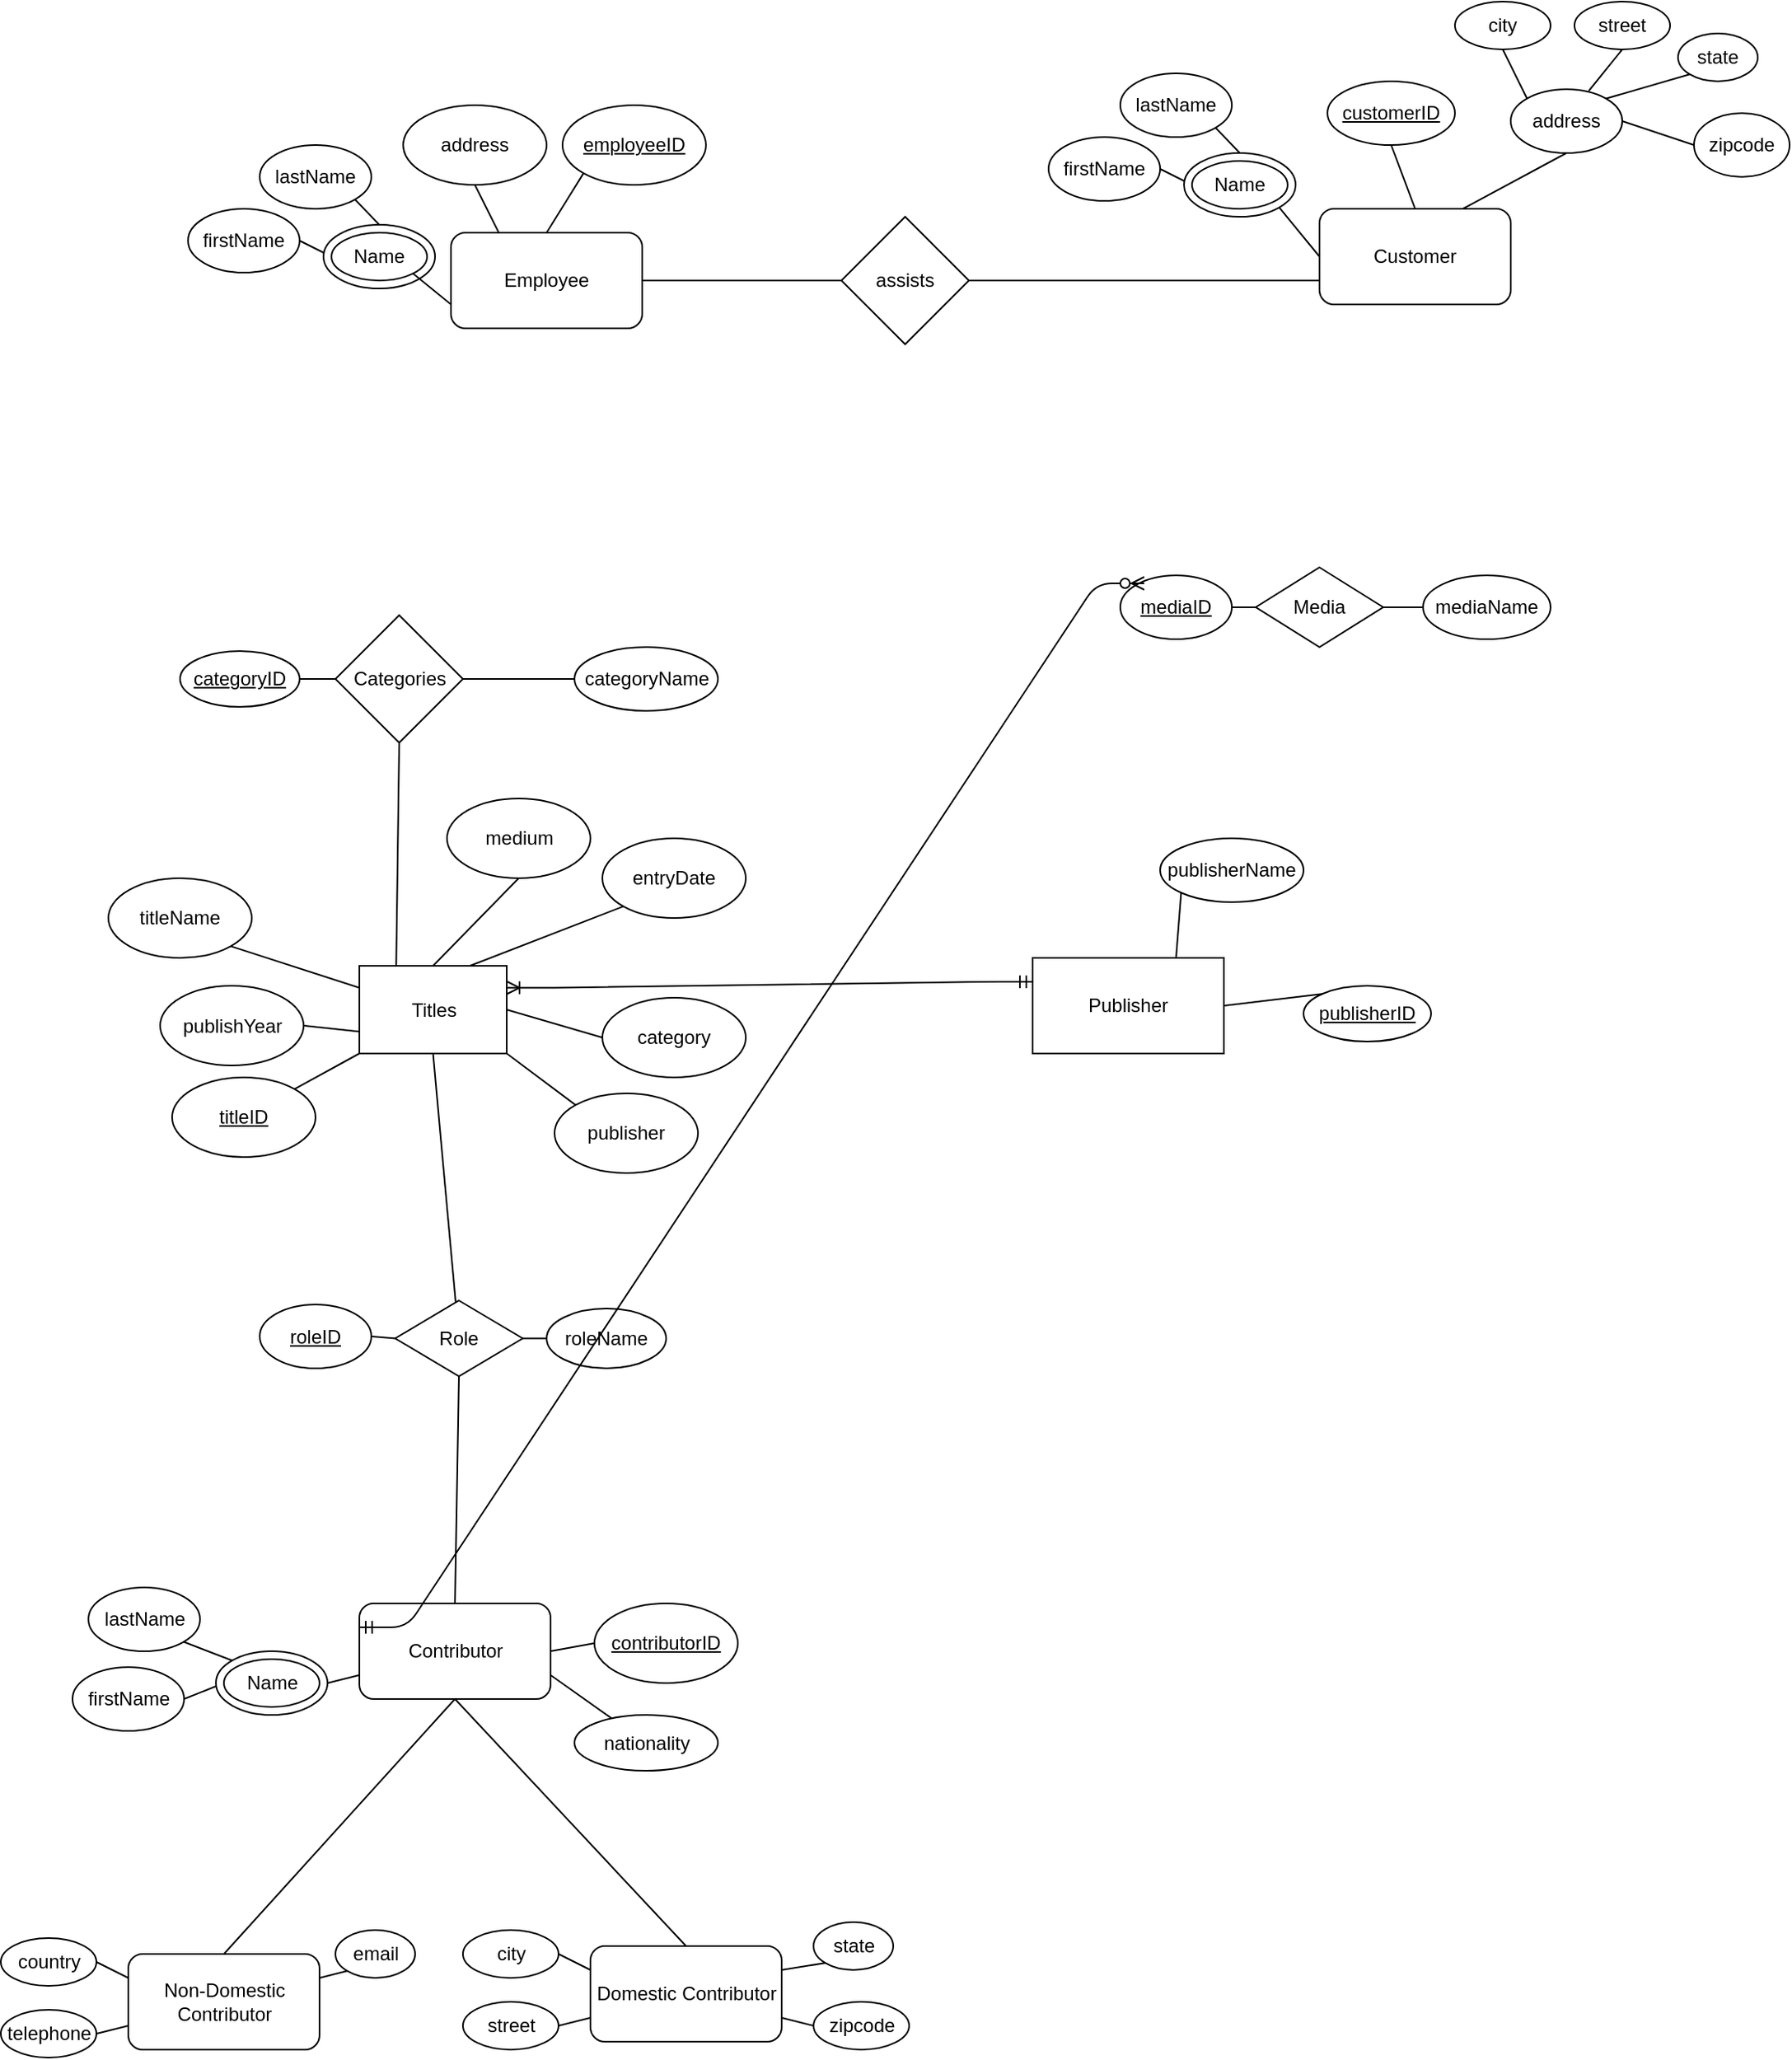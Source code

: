 <mxfile version="13.8.6" type="github">
  <diagram id="oKwaInCrn6BjiO55tSV1" name="Page-1">
    <mxGraphModel dx="1867" dy="606" grid="1" gridSize="10" guides="1" tooltips="1" connect="1" arrows="1" fold="1" page="1" pageScale="1" pageWidth="850" pageHeight="1100" math="0" shadow="0">
      <root>
        <mxCell id="0" />
        <mxCell id="1" parent="0" />
        <mxCell id="sUqxi3b8Aqugcw71bEUu-1" value="Employee" style="rounded=1;whiteSpace=wrap;html=1;" parent="1" vertex="1">
          <mxGeometry x="215" y="160" width="120" height="60" as="geometry" />
        </mxCell>
        <mxCell id="sUqxi3b8Aqugcw71bEUu-2" value="&lt;u&gt;employeeID&lt;/u&gt;" style="ellipse;whiteSpace=wrap;html=1;" parent="1" vertex="1">
          <mxGeometry x="285" y="80" width="90" height="50" as="geometry" />
        </mxCell>
        <mxCell id="sUqxi3b8Aqugcw71bEUu-5" value="address" style="ellipse;whiteSpace=wrap;html=1;" parent="1" vertex="1">
          <mxGeometry x="185" y="80" width="90" height="50" as="geometry" />
        </mxCell>
        <mxCell id="sUqxi3b8Aqugcw71bEUu-7" value="Customer" style="rounded=1;whiteSpace=wrap;html=1;" parent="1" vertex="1">
          <mxGeometry x="760" y="145" width="120" height="60" as="geometry" />
        </mxCell>
        <mxCell id="sUqxi3b8Aqugcw71bEUu-8" value="&lt;u&gt;customerID&lt;/u&gt;" style="ellipse;whiteSpace=wrap;html=1;" parent="1" vertex="1">
          <mxGeometry x="765" y="65" width="80" height="40" as="geometry" />
        </mxCell>
        <mxCell id="sUqxi3b8Aqugcw71bEUu-9" value="firstName" style="ellipse;whiteSpace=wrap;html=1;" parent="1" vertex="1">
          <mxGeometry x="590" y="100" width="70" height="40" as="geometry" />
        </mxCell>
        <mxCell id="sUqxi3b8Aqugcw71bEUu-10" value="&lt;div&gt;lastName&lt;/div&gt;" style="ellipse;whiteSpace=wrap;html=1;" parent="1" vertex="1">
          <mxGeometry x="635" y="60" width="70" height="40" as="geometry" />
        </mxCell>
        <mxCell id="sUqxi3b8Aqugcw71bEUu-11" value="address" style="ellipse;whiteSpace=wrap;html=1;" parent="1" vertex="1">
          <mxGeometry x="880" y="70" width="70" height="40" as="geometry" />
        </mxCell>
        <mxCell id="sUqxi3b8Aqugcw71bEUu-12" value="city" style="ellipse;whiteSpace=wrap;html=1;" parent="1" vertex="1">
          <mxGeometry x="845" y="15" width="60" height="30" as="geometry" />
        </mxCell>
        <mxCell id="sUqxi3b8Aqugcw71bEUu-13" value="&lt;div&gt;state&lt;/div&gt;" style="ellipse;whiteSpace=wrap;html=1;" parent="1" vertex="1">
          <mxGeometry x="985" y="35" width="50" height="30" as="geometry" />
        </mxCell>
        <mxCell id="sUqxi3b8Aqugcw71bEUu-14" value="zipcode" style="ellipse;whiteSpace=wrap;html=1;" parent="1" vertex="1">
          <mxGeometry x="995" y="85" width="60" height="40" as="geometry" />
        </mxCell>
        <mxCell id="sUqxi3b8Aqugcw71bEUu-15" value="street" style="ellipse;whiteSpace=wrap;html=1;" parent="1" vertex="1">
          <mxGeometry x="920" y="15" width="60" height="30" as="geometry" />
        </mxCell>
        <mxCell id="sUqxi3b8Aqugcw71bEUu-18" value="" style="endArrow=none;html=1;entryX=0.5;entryY=1;entryDx=0;entryDy=0;exitX=0.25;exitY=0;exitDx=0;exitDy=0;" parent="1" source="sUqxi3b8Aqugcw71bEUu-1" target="sUqxi3b8Aqugcw71bEUu-5" edge="1">
          <mxGeometry width="50" height="50" relative="1" as="geometry">
            <mxPoint x="315" y="370" as="sourcePoint" />
            <mxPoint x="365" y="320" as="targetPoint" />
          </mxGeometry>
        </mxCell>
        <mxCell id="sUqxi3b8Aqugcw71bEUu-19" value="" style="endArrow=none;html=1;entryX=0;entryY=1;entryDx=0;entryDy=0;exitX=0.5;exitY=0;exitDx=0;exitDy=0;" parent="1" source="sUqxi3b8Aqugcw71bEUu-1" target="sUqxi3b8Aqugcw71bEUu-2" edge="1">
          <mxGeometry width="50" height="50" relative="1" as="geometry">
            <mxPoint x="315" y="370" as="sourcePoint" />
            <mxPoint x="365" y="320" as="targetPoint" />
          </mxGeometry>
        </mxCell>
        <mxCell id="sUqxi3b8Aqugcw71bEUu-20" value="" style="endArrow=none;html=1;entryX=0;entryY=0;entryDx=0;entryDy=0;exitX=0.5;exitY=1;exitDx=0;exitDy=0;" parent="1" source="sUqxi3b8Aqugcw71bEUu-12" target="sUqxi3b8Aqugcw71bEUu-11" edge="1">
          <mxGeometry width="50" height="50" relative="1" as="geometry">
            <mxPoint x="855" y="175" as="sourcePoint" />
            <mxPoint x="905" y="125" as="targetPoint" />
          </mxGeometry>
        </mxCell>
        <mxCell id="sUqxi3b8Aqugcw71bEUu-21" value="" style="endArrow=none;html=1;entryX=0.5;entryY=1;entryDx=0;entryDy=0;exitX=0.7;exitY=0.025;exitDx=0;exitDy=0;exitPerimeter=0;" parent="1" source="sUqxi3b8Aqugcw71bEUu-11" target="sUqxi3b8Aqugcw71bEUu-15" edge="1">
          <mxGeometry width="50" height="50" relative="1" as="geometry">
            <mxPoint x="855" y="175" as="sourcePoint" />
            <mxPoint x="945" y="40" as="targetPoint" />
          </mxGeometry>
        </mxCell>
        <mxCell id="sUqxi3b8Aqugcw71bEUu-22" value="" style="endArrow=none;html=1;entryX=0;entryY=1;entryDx=0;entryDy=0;exitX=1;exitY=0;exitDx=0;exitDy=0;" parent="1" source="sUqxi3b8Aqugcw71bEUu-11" target="sUqxi3b8Aqugcw71bEUu-13" edge="1">
          <mxGeometry width="50" height="50" relative="1" as="geometry">
            <mxPoint x="855" y="175" as="sourcePoint" />
            <mxPoint x="905" y="125" as="targetPoint" />
          </mxGeometry>
        </mxCell>
        <mxCell id="sUqxi3b8Aqugcw71bEUu-23" value="" style="endArrow=none;html=1;entryX=0;entryY=0.5;entryDx=0;entryDy=0;exitX=1;exitY=0.5;exitDx=0;exitDy=0;" parent="1" source="sUqxi3b8Aqugcw71bEUu-11" target="sUqxi3b8Aqugcw71bEUu-14" edge="1">
          <mxGeometry width="50" height="50" relative="1" as="geometry">
            <mxPoint x="855" y="175" as="sourcePoint" />
            <mxPoint x="905" y="125" as="targetPoint" />
          </mxGeometry>
        </mxCell>
        <mxCell id="sUqxi3b8Aqugcw71bEUu-24" value="" style="endArrow=none;html=1;entryX=0.5;entryY=0;entryDx=0;entryDy=0;exitX=0.5;exitY=1;exitDx=0;exitDy=0;" parent="1" source="sUqxi3b8Aqugcw71bEUu-8" target="sUqxi3b8Aqugcw71bEUu-7" edge="1">
          <mxGeometry width="50" height="50" relative="1" as="geometry">
            <mxPoint x="780" y="-40" as="sourcePoint" />
            <mxPoint x="830" y="-90" as="targetPoint" />
          </mxGeometry>
        </mxCell>
        <mxCell id="sUqxi3b8Aqugcw71bEUu-25" value="" style="endArrow=none;html=1;exitX=1;exitY=1;exitDx=0;exitDy=0;entryX=0.5;entryY=0;entryDx=0;entryDy=0;" parent="1" source="sUqxi3b8Aqugcw71bEUu-10" target="YFgNEAuhbHy6hyC9nH0_-4" edge="1">
          <mxGeometry width="50" height="50" relative="1" as="geometry">
            <mxPoint x="640" y="-170" as="sourcePoint" />
            <mxPoint x="690" y="-220" as="targetPoint" />
          </mxGeometry>
        </mxCell>
        <mxCell id="sUqxi3b8Aqugcw71bEUu-26" value="" style="endArrow=none;html=1;entryX=1;entryY=0.5;entryDx=0;entryDy=0;exitX=0;exitY=0.5;exitDx=0;exitDy=0;" parent="1" source="YFgNEAuhbHy6hyC9nH0_-5" target="sUqxi3b8Aqugcw71bEUu-9" edge="1">
          <mxGeometry width="50" height="50" relative="1" as="geometry">
            <mxPoint x="640" y="-170" as="sourcePoint" />
            <mxPoint x="690" y="-220" as="targetPoint" />
          </mxGeometry>
        </mxCell>
        <mxCell id="sUqxi3b8Aqugcw71bEUu-27" value="" style="endArrow=none;html=1;entryX=0.75;entryY=0;entryDx=0;entryDy=0;exitX=0.5;exitY=1;exitDx=0;exitDy=0;" parent="1" source="sUqxi3b8Aqugcw71bEUu-11" target="sUqxi3b8Aqugcw71bEUu-7" edge="1">
          <mxGeometry width="50" height="50" relative="1" as="geometry">
            <mxPoint x="780" y="-40" as="sourcePoint" />
            <mxPoint x="830" y="-90" as="targetPoint" />
          </mxGeometry>
        </mxCell>
        <mxCell id="sUqxi3b8Aqugcw71bEUu-31" value="&lt;u&gt;mediaID&lt;/u&gt;" style="ellipse;whiteSpace=wrap;html=1;" parent="1" vertex="1">
          <mxGeometry x="635" y="375" width="70" height="40" as="geometry" />
        </mxCell>
        <mxCell id="sUqxi3b8Aqugcw71bEUu-32" value="mediaName" style="ellipse;whiteSpace=wrap;html=1;" parent="1" vertex="1">
          <mxGeometry x="825" y="375" width="80" height="40" as="geometry" />
        </mxCell>
        <mxCell id="sUqxi3b8Aqugcw71bEUu-33" value="" style="endArrow=none;html=1;entryX=0;entryY=0.5;entryDx=0;entryDy=0;exitX=1;exitY=0.5;exitDx=0;exitDy=0;" parent="1" source="YFgNEAuhbHy6hyC9nH0_-21" target="sUqxi3b8Aqugcw71bEUu-32" edge="1">
          <mxGeometry width="50" height="50" relative="1" as="geometry">
            <mxPoint x="825" y="395" as="sourcePoint" />
            <mxPoint x="925" y="375" as="targetPoint" />
          </mxGeometry>
        </mxCell>
        <mxCell id="sUqxi3b8Aqugcw71bEUu-34" value="" style="endArrow=none;html=1;entryX=1;entryY=0.5;entryDx=0;entryDy=0;exitX=0;exitY=0.5;exitDx=0;exitDy=0;" parent="1" source="YFgNEAuhbHy6hyC9nH0_-21" target="sUqxi3b8Aqugcw71bEUu-31" edge="1">
          <mxGeometry width="50" height="50" relative="1" as="geometry">
            <mxPoint x="705" y="395" as="sourcePoint" />
            <mxPoint x="925" y="375" as="targetPoint" />
          </mxGeometry>
        </mxCell>
        <mxCell id="sUqxi3b8Aqugcw71bEUu-37" value="&lt;u&gt;titleID&lt;/u&gt;" style="ellipse;whiteSpace=wrap;html=1;" parent="1" vertex="1">
          <mxGeometry x="40" y="690" width="90" height="50" as="geometry" />
        </mxCell>
        <mxCell id="sUqxi3b8Aqugcw71bEUu-38" value="category" style="ellipse;whiteSpace=wrap;html=1;" parent="1" vertex="1">
          <mxGeometry x="310" y="640" width="90" height="50" as="geometry" />
        </mxCell>
        <mxCell id="sUqxi3b8Aqugcw71bEUu-40" value="publishYear" style="ellipse;whiteSpace=wrap;html=1;" parent="1" vertex="1">
          <mxGeometry x="32.5" y="632.5" width="90" height="50" as="geometry" />
        </mxCell>
        <mxCell id="sUqxi3b8Aqugcw71bEUu-41" value="titleName" style="ellipse;whiteSpace=wrap;html=1;" parent="1" vertex="1">
          <mxGeometry y="565" width="90" height="50" as="geometry" />
        </mxCell>
        <mxCell id="sUqxi3b8Aqugcw71bEUu-43" value="entryDate" style="ellipse;whiteSpace=wrap;html=1;" parent="1" vertex="1">
          <mxGeometry x="310" y="540" width="90" height="50" as="geometry" />
        </mxCell>
        <mxCell id="sUqxi3b8Aqugcw71bEUu-44" value="publisher" style="ellipse;whiteSpace=wrap;html=1;" parent="1" vertex="1">
          <mxGeometry x="280" y="700" width="90" height="50" as="geometry" />
        </mxCell>
        <mxCell id="sUqxi3b8Aqugcw71bEUu-45" value="" style="endArrow=none;html=1;entryX=1;entryY=0.5;entryDx=0;entryDy=0;exitX=0;exitY=0.5;exitDx=0;exitDy=0;" parent="1" source="sUqxi3b8Aqugcw71bEUu-38" target="9zW7e_5ygwajDQlWND0z-24" edge="1">
          <mxGeometry width="50" height="50" relative="1" as="geometry">
            <mxPoint x="320" y="600" as="sourcePoint" />
            <mxPoint x="277.5" y="645" as="targetPoint" />
          </mxGeometry>
        </mxCell>
        <mxCell id="sUqxi3b8Aqugcw71bEUu-46" value="" style="endArrow=none;html=1;entryX=1;entryY=1;entryDx=0;entryDy=0;exitX=0;exitY=0;exitDx=0;exitDy=0;" parent="1" source="sUqxi3b8Aqugcw71bEUu-44" target="9zW7e_5ygwajDQlWND0z-24" edge="1">
          <mxGeometry width="50" height="50" relative="1" as="geometry">
            <mxPoint x="320" y="600" as="sourcePoint" />
            <mxPoint x="247.5" y="675" as="targetPoint" />
          </mxGeometry>
        </mxCell>
        <mxCell id="sUqxi3b8Aqugcw71bEUu-47" value="" style="endArrow=none;html=1;entryX=0;entryY=1;entryDx=0;entryDy=0;exitX=0.75;exitY=0;exitDx=0;exitDy=0;" parent="1" source="9zW7e_5ygwajDQlWND0z-24" target="sUqxi3b8Aqugcw71bEUu-43" edge="1">
          <mxGeometry width="50" height="50" relative="1" as="geometry">
            <mxPoint x="247.5" y="615" as="sourcePoint" />
            <mxPoint x="370" y="550" as="targetPoint" />
          </mxGeometry>
        </mxCell>
        <mxCell id="sUqxi3b8Aqugcw71bEUu-48" value="" style="endArrow=none;html=1;entryX=1;entryY=0;entryDx=0;entryDy=0;exitX=0;exitY=1;exitDx=0;exitDy=0;" parent="1" source="9zW7e_5ygwajDQlWND0z-24" target="sUqxi3b8Aqugcw71bEUu-37" edge="1">
          <mxGeometry width="50" height="50" relative="1" as="geometry">
            <mxPoint x="187.5" y="675" as="sourcePoint" />
            <mxPoint x="370" y="550" as="targetPoint" />
          </mxGeometry>
        </mxCell>
        <mxCell id="sUqxi3b8Aqugcw71bEUu-49" value="" style="endArrow=none;html=1;entryX=1;entryY=0.5;entryDx=0;entryDy=0;exitX=0;exitY=0.75;exitDx=0;exitDy=0;" parent="1" source="9zW7e_5ygwajDQlWND0z-24" target="sUqxi3b8Aqugcw71bEUu-40" edge="1">
          <mxGeometry width="50" height="50" relative="1" as="geometry">
            <mxPoint x="157.5" y="645" as="sourcePoint" />
            <mxPoint x="370" y="550" as="targetPoint" />
          </mxGeometry>
        </mxCell>
        <mxCell id="sUqxi3b8Aqugcw71bEUu-50" value="" style="endArrow=none;html=1;entryX=1;entryY=1;entryDx=0;entryDy=0;exitX=0;exitY=0.25;exitDx=0;exitDy=0;" parent="1" source="9zW7e_5ygwajDQlWND0z-24" target="sUqxi3b8Aqugcw71bEUu-41" edge="1">
          <mxGeometry width="50" height="50" relative="1" as="geometry">
            <mxPoint x="157.5" y="630" as="sourcePoint" />
            <mxPoint x="370" y="550" as="targetPoint" />
          </mxGeometry>
        </mxCell>
        <mxCell id="sUqxi3b8Aqugcw71bEUu-51" value="Contributor" style="rounded=1;whiteSpace=wrap;html=1;" parent="1" vertex="1">
          <mxGeometry x="157.5" y="1020" width="120" height="60" as="geometry" />
        </mxCell>
        <mxCell id="sUqxi3b8Aqugcw71bEUu-52" value="&lt;u&gt;contributorID&lt;/u&gt;" style="ellipse;whiteSpace=wrap;html=1;" parent="1" vertex="1">
          <mxGeometry x="305" y="1020" width="90" height="50" as="geometry" />
        </mxCell>
        <mxCell id="sUqxi3b8Aqugcw71bEUu-55" value="nationality" style="ellipse;whiteSpace=wrap;html=1;" parent="1" vertex="1">
          <mxGeometry x="292.5" y="1090" width="90" height="35" as="geometry" />
        </mxCell>
        <mxCell id="sUqxi3b8Aqugcw71bEUu-56" value="" style="endArrow=none;html=1;entryX=1;entryY=0.75;entryDx=0;entryDy=0;" parent="1" source="sUqxi3b8Aqugcw71bEUu-55" target="sUqxi3b8Aqugcw71bEUu-51" edge="1">
          <mxGeometry width="50" height="50" relative="1" as="geometry">
            <mxPoint x="67.5" y="840" as="sourcePoint" />
            <mxPoint x="117.5" y="790" as="targetPoint" />
          </mxGeometry>
        </mxCell>
        <mxCell id="sUqxi3b8Aqugcw71bEUu-59" value="" style="endArrow=none;html=1;entryX=0;entryY=0.5;entryDx=0;entryDy=0;exitX=1;exitY=0.5;exitDx=0;exitDy=0;" parent="1" source="sUqxi3b8Aqugcw71bEUu-51" target="sUqxi3b8Aqugcw71bEUu-52" edge="1">
          <mxGeometry width="50" height="50" relative="1" as="geometry">
            <mxPoint x="67.5" y="840" as="sourcePoint" />
            <mxPoint x="117.5" y="790" as="targetPoint" />
          </mxGeometry>
        </mxCell>
        <mxCell id="sUqxi3b8Aqugcw71bEUu-64" value="&lt;u&gt;roleID&lt;/u&gt;" style="ellipse;whiteSpace=wrap;html=1;" parent="1" vertex="1">
          <mxGeometry x="95" y="832.5" width="70" height="40" as="geometry" />
        </mxCell>
        <mxCell id="sUqxi3b8Aqugcw71bEUu-65" value="&lt;div&gt;roleName&lt;/div&gt;" style="ellipse;whiteSpace=wrap;html=1;" parent="1" vertex="1">
          <mxGeometry x="275" y="835" width="75" height="37.5" as="geometry" />
        </mxCell>
        <mxCell id="sUqxi3b8Aqugcw71bEUu-66" value="" style="endArrow=none;html=1;exitX=1;exitY=0.5;exitDx=0;exitDy=0;entryX=0;entryY=0.5;entryDx=0;entryDy=0;" parent="1" source="sUqxi3b8Aqugcw71bEUu-64" target="YFgNEAuhbHy6hyC9nH0_-1" edge="1">
          <mxGeometry width="50" height="50" relative="1" as="geometry">
            <mxPoint x="340" y="847.5" as="sourcePoint" />
            <mxPoint x="175" y="837.5" as="targetPoint" />
          </mxGeometry>
        </mxCell>
        <mxCell id="sUqxi3b8Aqugcw71bEUu-67" value="" style="endArrow=none;html=1;exitX=1;exitY=0.5;exitDx=0;exitDy=0;entryX=0;entryY=0.5;entryDx=0;entryDy=0;" parent="1" source="YFgNEAuhbHy6hyC9nH0_-1" target="sUqxi3b8Aqugcw71bEUu-65" edge="1">
          <mxGeometry width="50" height="50" relative="1" as="geometry">
            <mxPoint x="260" y="837.5" as="sourcePoint" />
            <mxPoint x="390" y="797.5" as="targetPoint" />
          </mxGeometry>
        </mxCell>
        <mxCell id="sUqxi3b8Aqugcw71bEUu-68" value="Domestic Contributor" style="rounded=1;whiteSpace=wrap;html=1;" parent="1" vertex="1">
          <mxGeometry x="302.5" y="1235" width="120" height="60" as="geometry" />
        </mxCell>
        <mxCell id="sUqxi3b8Aqugcw71bEUu-69" value="street" style="ellipse;whiteSpace=wrap;html=1;" parent="1" vertex="1">
          <mxGeometry x="222.5" y="1270" width="60" height="30" as="geometry" />
        </mxCell>
        <mxCell id="sUqxi3b8Aqugcw71bEUu-70" value="city" style="ellipse;whiteSpace=wrap;html=1;" parent="1" vertex="1">
          <mxGeometry x="222.5" y="1225" width="60" height="30" as="geometry" />
        </mxCell>
        <mxCell id="sUqxi3b8Aqugcw71bEUu-72" value="&lt;div&gt;state&lt;/div&gt;" style="ellipse;whiteSpace=wrap;html=1;" parent="1" vertex="1">
          <mxGeometry x="442.5" y="1220" width="50" height="30" as="geometry" />
        </mxCell>
        <mxCell id="sUqxi3b8Aqugcw71bEUu-73" value="zipcode" style="ellipse;whiteSpace=wrap;html=1;" parent="1" vertex="1">
          <mxGeometry x="442.5" y="1270" width="60" height="30" as="geometry" />
        </mxCell>
        <mxCell id="sUqxi3b8Aqugcw71bEUu-74" value="" style="endArrow=none;html=1;entryX=1;entryY=0.75;entryDx=0;entryDy=0;exitX=0;exitY=0.5;exitDx=0;exitDy=0;" parent="1" source="sUqxi3b8Aqugcw71bEUu-73" target="sUqxi3b8Aqugcw71bEUu-68" edge="1">
          <mxGeometry width="50" height="50" relative="1" as="geometry">
            <mxPoint x="682.5" y="1220" as="sourcePoint" />
            <mxPoint x="732.5" y="1170" as="targetPoint" />
          </mxGeometry>
        </mxCell>
        <mxCell id="sUqxi3b8Aqugcw71bEUu-75" value="" style="endArrow=none;html=1;entryX=1;entryY=0.25;entryDx=0;entryDy=0;exitX=0;exitY=1;exitDx=0;exitDy=0;" parent="1" source="sUqxi3b8Aqugcw71bEUu-72" target="sUqxi3b8Aqugcw71bEUu-68" edge="1">
          <mxGeometry width="50" height="50" relative="1" as="geometry">
            <mxPoint x="682.5" y="1220" as="sourcePoint" />
            <mxPoint x="732.5" y="1170" as="targetPoint" />
          </mxGeometry>
        </mxCell>
        <mxCell id="sUqxi3b8Aqugcw71bEUu-76" value="" style="endArrow=none;html=1;entryX=1;entryY=0.5;entryDx=0;entryDy=0;exitX=0;exitY=0.75;exitDx=0;exitDy=0;" parent="1" source="sUqxi3b8Aqugcw71bEUu-68" target="sUqxi3b8Aqugcw71bEUu-69" edge="1">
          <mxGeometry width="50" height="50" relative="1" as="geometry">
            <mxPoint x="682.5" y="1220" as="sourcePoint" />
            <mxPoint x="732.5" y="1170" as="targetPoint" />
          </mxGeometry>
        </mxCell>
        <mxCell id="sUqxi3b8Aqugcw71bEUu-77" value="" style="endArrow=none;html=1;exitX=1;exitY=0.5;exitDx=0;exitDy=0;entryX=0;entryY=0.25;entryDx=0;entryDy=0;" parent="1" source="sUqxi3b8Aqugcw71bEUu-70" target="sUqxi3b8Aqugcw71bEUu-68" edge="1">
          <mxGeometry width="50" height="50" relative="1" as="geometry">
            <mxPoint x="682.5" y="1220" as="sourcePoint" />
            <mxPoint x="732.5" y="1170" as="targetPoint" />
          </mxGeometry>
        </mxCell>
        <mxCell id="sUqxi3b8Aqugcw71bEUu-80" value="publisherName" style="ellipse;whiteSpace=wrap;html=1;" parent="1" vertex="1">
          <mxGeometry x="660" y="540" width="90" height="40" as="geometry" />
        </mxCell>
        <mxCell id="sUqxi3b8Aqugcw71bEUu-81" value="&lt;u&gt;publisherID&lt;/u&gt;" style="ellipse;whiteSpace=wrap;html=1;" parent="1" vertex="1">
          <mxGeometry x="750" y="632.5" width="80" height="35" as="geometry" />
        </mxCell>
        <mxCell id="sUqxi3b8Aqugcw71bEUu-82" value="" style="endArrow=none;html=1;exitX=0.75;exitY=0;exitDx=0;exitDy=0;entryX=0;entryY=1;entryDx=0;entryDy=0;" parent="1" source="9zW7e_5ygwajDQlWND0z-23" target="sUqxi3b8Aqugcw71bEUu-80" edge="1">
          <mxGeometry width="50" height="50" relative="1" as="geometry">
            <mxPoint x="670" y="605" as="sourcePoint" />
            <mxPoint x="995" y="650" as="targetPoint" />
          </mxGeometry>
        </mxCell>
        <mxCell id="sUqxi3b8Aqugcw71bEUu-83" value="" style="endArrow=none;html=1;exitX=0;exitY=0;exitDx=0;exitDy=0;entryX=1;entryY=0.5;entryDx=0;entryDy=0;" parent="1" source="sUqxi3b8Aqugcw71bEUu-81" target="9zW7e_5ygwajDQlWND0z-23" edge="1">
          <mxGeometry width="50" height="50" relative="1" as="geometry">
            <mxPoint x="945" y="700" as="sourcePoint" />
            <mxPoint x="700" y="635" as="targetPoint" />
          </mxGeometry>
        </mxCell>
        <mxCell id="sUqxi3b8Aqugcw71bEUu-84" value="&lt;u&gt;categoryID&lt;/u&gt;" style="ellipse;whiteSpace=wrap;html=1;" parent="1" vertex="1">
          <mxGeometry x="45" y="422.5" width="75" height="35" as="geometry" />
        </mxCell>
        <mxCell id="sUqxi3b8Aqugcw71bEUu-85" value="categoryName" style="ellipse;whiteSpace=wrap;html=1;" parent="1" vertex="1">
          <mxGeometry x="292.5" y="420" width="90" height="40" as="geometry" />
        </mxCell>
        <mxCell id="sUqxi3b8Aqugcw71bEUu-86" value="" style="endArrow=none;html=1;entryX=0;entryY=0.5;entryDx=0;entryDy=0;exitX=1;exitY=0.5;exitDx=0;exitDy=0;" parent="1" source="9zW7e_5ygwajDQlWND0z-28" target="sUqxi3b8Aqugcw71bEUu-85" edge="1">
          <mxGeometry width="50" height="50" relative="1" as="geometry">
            <mxPoint x="237.5" y="437.5" as="sourcePoint" />
            <mxPoint x="250" y="330" as="targetPoint" />
          </mxGeometry>
        </mxCell>
        <mxCell id="sUqxi3b8Aqugcw71bEUu-87" value="" style="endArrow=none;html=1;entryX=0;entryY=0.5;entryDx=0;entryDy=0;exitX=1;exitY=0.5;exitDx=0;exitDy=0;" parent="1" source="sUqxi3b8Aqugcw71bEUu-84" target="9zW7e_5ygwajDQlWND0z-28" edge="1">
          <mxGeometry width="50" height="50" relative="1" as="geometry">
            <mxPoint x="130" y="428" as="sourcePoint" />
            <mxPoint x="142.5" y="437.5" as="targetPoint" />
          </mxGeometry>
        </mxCell>
        <mxCell id="YFgNEAuhbHy6hyC9nH0_-1" value="Role" style="rhombus;whiteSpace=wrap;html=1;" vertex="1" parent="1">
          <mxGeometry x="180" y="830" width="80" height="47.5" as="geometry" />
        </mxCell>
        <mxCell id="9zW7e_5ygwajDQlWND0z-2" value="" style="edgeStyle=entityRelationEdgeStyle;fontSize=12;html=1;endArrow=ERoneToMany;startArrow=ERmandOne;entryX=1;entryY=0.25;entryDx=0;entryDy=0;exitX=0;exitY=0.25;exitDx=0;exitDy=0;" edge="1" parent="1" source="9zW7e_5ygwajDQlWND0z-23" target="9zW7e_5ygwajDQlWND0z-24">
          <mxGeometry width="100" height="100" relative="1" as="geometry">
            <mxPoint x="580" y="635" as="sourcePoint" />
            <mxPoint x="277.5" y="630" as="targetPoint" />
          </mxGeometry>
        </mxCell>
        <mxCell id="YFgNEAuhbHy6hyC9nH0_-4" value="" style="ellipse;whiteSpace=wrap;html=1;" vertex="1" parent="1">
          <mxGeometry x="675" y="110" width="70" height="40" as="geometry" />
        </mxCell>
        <mxCell id="9zW7e_5ygwajDQlWND0z-4" value="" style="edgeStyle=entityRelationEdgeStyle;fontSize=12;html=1;endArrow=ERzeroToMany;startArrow=ERmandOne;entryX=1;entryY=0.75;entryDx=0;entryDy=0;exitX=0;exitY=0.25;exitDx=0;exitDy=0;" edge="1" parent="1" source="sUqxi3b8Aqugcw71bEUu-51" target="sUqxi3b8Aqugcw71bEUu-63">
          <mxGeometry width="100" height="100" relative="1" as="geometry">
            <mxPoint x="550" y="480" as="sourcePoint" />
            <mxPoint x="650" y="380" as="targetPoint" />
          </mxGeometry>
        </mxCell>
        <mxCell id="YFgNEAuhbHy6hyC9nH0_-5" value="Name" style="ellipse;whiteSpace=wrap;html=1;" vertex="1" parent="1">
          <mxGeometry x="680" y="115" width="60" height="30" as="geometry" />
        </mxCell>
        <mxCell id="9zW7e_5ygwajDQlWND0z-5" value="assists" style="rhombus;whiteSpace=wrap;html=1;" vertex="1" parent="1">
          <mxGeometry x="460" y="150" width="80" height="80" as="geometry" />
        </mxCell>
        <mxCell id="YFgNEAuhbHy6hyC9nH0_-6" value="firstName" style="ellipse;whiteSpace=wrap;html=1;" vertex="1" parent="1">
          <mxGeometry x="50" y="145" width="70" height="40" as="geometry" />
        </mxCell>
        <mxCell id="9zW7e_5ygwajDQlWND0z-6" value="" style="endArrow=none;html=1;exitX=1;exitY=0.5;exitDx=0;exitDy=0;entryX=0;entryY=0.75;entryDx=0;entryDy=0;" edge="1" parent="1" source="9zW7e_5ygwajDQlWND0z-5" target="sUqxi3b8Aqugcw71bEUu-7">
          <mxGeometry width="50" height="50" relative="1" as="geometry">
            <mxPoint x="540" y="320" as="sourcePoint" />
            <mxPoint x="590" y="270" as="targetPoint" />
          </mxGeometry>
        </mxCell>
        <mxCell id="YFgNEAuhbHy6hyC9nH0_-7" value="&lt;div&gt;lastName&lt;/div&gt;" style="ellipse;whiteSpace=wrap;html=1;" vertex="1" parent="1">
          <mxGeometry x="95" y="105" width="70" height="40" as="geometry" />
        </mxCell>
        <mxCell id="9zW7e_5ygwajDQlWND0z-7" value="" style="endArrow=none;html=1;exitX=1;exitY=0.5;exitDx=0;exitDy=0;entryX=0;entryY=0.5;entryDx=0;entryDy=0;" edge="1" parent="1" source="sUqxi3b8Aqugcw71bEUu-1" target="9zW7e_5ygwajDQlWND0z-5">
          <mxGeometry width="50" height="50" relative="1" as="geometry">
            <mxPoint x="390" y="205" as="sourcePoint" />
            <mxPoint x="440" y="155" as="targetPoint" />
          </mxGeometry>
        </mxCell>
        <mxCell id="YFgNEAuhbHy6hyC9nH0_-8" value="" style="endArrow=none;html=1;exitX=1;exitY=1;exitDx=0;exitDy=0;entryX=0.5;entryY=0;entryDx=0;entryDy=0;" edge="1" parent="1" source="YFgNEAuhbHy6hyC9nH0_-7" target="YFgNEAuhbHy6hyC9nH0_-10">
          <mxGeometry width="50" height="50" relative="1" as="geometry">
            <mxPoint x="100" y="-125" as="sourcePoint" />
            <mxPoint x="150" y="-175" as="targetPoint" />
          </mxGeometry>
        </mxCell>
        <mxCell id="YFgNEAuhbHy6hyC9nH0_-9" value="" style="endArrow=none;html=1;entryX=1;entryY=0.5;entryDx=0;entryDy=0;exitX=0;exitY=0.5;exitDx=0;exitDy=0;" edge="1" parent="1" source="YFgNEAuhbHy6hyC9nH0_-11" target="YFgNEAuhbHy6hyC9nH0_-6">
          <mxGeometry width="50" height="50" relative="1" as="geometry">
            <mxPoint x="100" y="-125" as="sourcePoint" />
            <mxPoint x="150" y="-175" as="targetPoint" />
          </mxGeometry>
        </mxCell>
        <mxCell id="YFgNEAuhbHy6hyC9nH0_-10" value="" style="ellipse;whiteSpace=wrap;html=1;" vertex="1" parent="1">
          <mxGeometry x="135" y="155" width="70" height="40" as="geometry" />
        </mxCell>
        <mxCell id="YFgNEAuhbHy6hyC9nH0_-11" value="Name" style="ellipse;whiteSpace=wrap;html=1;" vertex="1" parent="1">
          <mxGeometry x="140" y="160" width="60" height="30" as="geometry" />
        </mxCell>
        <mxCell id="YFgNEAuhbHy6hyC9nH0_-12" value="" style="endArrow=none;html=1;entryX=0;entryY=0.5;entryDx=0;entryDy=0;exitX=1;exitY=1;exitDx=0;exitDy=0;" edge="1" parent="1" source="YFgNEAuhbHy6hyC9nH0_-4" target="sUqxi3b8Aqugcw71bEUu-7">
          <mxGeometry width="50" height="50" relative="1" as="geometry">
            <mxPoint x="680" y="290" as="sourcePoint" />
            <mxPoint x="730" y="240" as="targetPoint" />
          </mxGeometry>
        </mxCell>
        <mxCell id="YFgNEAuhbHy6hyC9nH0_-13" value="" style="endArrow=none;html=1;entryX=0;entryY=0.75;entryDx=0;entryDy=0;exitX=1;exitY=1;exitDx=0;exitDy=0;" edge="1" parent="1" source="YFgNEAuhbHy6hyC9nH0_-11" target="sUqxi3b8Aqugcw71bEUu-1">
          <mxGeometry width="50" height="50" relative="1" as="geometry">
            <mxPoint x="490" y="320" as="sourcePoint" />
            <mxPoint x="540" y="270" as="targetPoint" />
          </mxGeometry>
        </mxCell>
        <mxCell id="YFgNEAuhbHy6hyC9nH0_-14" value="firstName" style="ellipse;whiteSpace=wrap;html=1;" vertex="1" parent="1">
          <mxGeometry x="-22.5" y="1060" width="70" height="40" as="geometry" />
        </mxCell>
        <mxCell id="YFgNEAuhbHy6hyC9nH0_-15" value="&lt;div&gt;lastName&lt;/div&gt;" style="ellipse;whiteSpace=wrap;html=1;" vertex="1" parent="1">
          <mxGeometry x="-12.5" y="1010" width="70" height="40" as="geometry" />
        </mxCell>
        <mxCell id="YFgNEAuhbHy6hyC9nH0_-16" value="" style="endArrow=none;html=1;exitX=1;exitY=1;exitDx=0;exitDy=0;entryX=0;entryY=0;entryDx=0;entryDy=0;" edge="1" parent="1" source="YFgNEAuhbHy6hyC9nH0_-15" target="YFgNEAuhbHy6hyC9nH0_-18">
          <mxGeometry width="50" height="50" relative="1" as="geometry">
            <mxPoint x="32.5" y="750" as="sourcePoint" />
            <mxPoint x="82.5" y="700" as="targetPoint" />
          </mxGeometry>
        </mxCell>
        <mxCell id="YFgNEAuhbHy6hyC9nH0_-17" value="" style="endArrow=none;html=1;entryX=1;entryY=0.5;entryDx=0;entryDy=0;exitX=0;exitY=0.5;exitDx=0;exitDy=0;" edge="1" parent="1" source="YFgNEAuhbHy6hyC9nH0_-19" target="YFgNEAuhbHy6hyC9nH0_-14">
          <mxGeometry width="50" height="50" relative="1" as="geometry">
            <mxPoint x="32.5" y="750" as="sourcePoint" />
            <mxPoint x="82.5" y="700" as="targetPoint" />
          </mxGeometry>
        </mxCell>
        <mxCell id="YFgNEAuhbHy6hyC9nH0_-18" value="" style="ellipse;whiteSpace=wrap;html=1;" vertex="1" parent="1">
          <mxGeometry x="67.5" y="1050" width="70" height="40" as="geometry" />
        </mxCell>
        <mxCell id="YFgNEAuhbHy6hyC9nH0_-19" value="Name" style="ellipse;whiteSpace=wrap;html=1;" vertex="1" parent="1">
          <mxGeometry x="72.5" y="1055" width="60" height="30" as="geometry" />
        </mxCell>
        <mxCell id="YFgNEAuhbHy6hyC9nH0_-20" value="" style="endArrow=none;html=1;exitX=1;exitY=0.5;exitDx=0;exitDy=0;entryX=0;entryY=0.75;entryDx=0;entryDy=0;" edge="1" parent="1" source="YFgNEAuhbHy6hyC9nH0_-18" target="sUqxi3b8Aqugcw71bEUu-51">
          <mxGeometry width="50" height="50" relative="1" as="geometry">
            <mxPoint x="287.5" y="1090" as="sourcePoint" />
            <mxPoint x="337.5" y="1040" as="targetPoint" />
          </mxGeometry>
        </mxCell>
        <mxCell id="YFgNEAuhbHy6hyC9nH0_-21" value="Media" style="rhombus;whiteSpace=wrap;html=1;" vertex="1" parent="1">
          <mxGeometry x="720" y="370" width="80" height="50" as="geometry" />
        </mxCell>
        <mxCell id="9zW7e_5ygwajDQlWND0z-8" value="Non-Domestic Contributor" style="rounded=1;whiteSpace=wrap;html=1;" vertex="1" parent="1">
          <mxGeometry x="12.5" y="1240" width="120" height="60" as="geometry" />
        </mxCell>
        <mxCell id="9zW7e_5ygwajDQlWND0z-9" value="telephone" style="ellipse;whiteSpace=wrap;html=1;" vertex="1" parent="1">
          <mxGeometry x="-67.5" y="1275" width="60" height="30" as="geometry" />
        </mxCell>
        <mxCell id="9zW7e_5ygwajDQlWND0z-10" value="country" style="ellipse;whiteSpace=wrap;html=1;" vertex="1" parent="1">
          <mxGeometry x="-67.5" y="1230" width="60" height="30" as="geometry" />
        </mxCell>
        <mxCell id="9zW7e_5ygwajDQlWND0z-11" value="email" style="ellipse;whiteSpace=wrap;html=1;" vertex="1" parent="1">
          <mxGeometry x="142.5" y="1225" width="50" height="30" as="geometry" />
        </mxCell>
        <mxCell id="9zW7e_5ygwajDQlWND0z-12" value="" style="endArrow=none;html=1;entryX=1;entryY=0.25;entryDx=0;entryDy=0;exitX=0;exitY=1;exitDx=0;exitDy=0;" edge="1" parent="1" source="9zW7e_5ygwajDQlWND0z-11" target="9zW7e_5ygwajDQlWND0z-8">
          <mxGeometry width="50" height="50" relative="1" as="geometry">
            <mxPoint x="392.5" y="1225" as="sourcePoint" />
            <mxPoint x="442.5" y="1175" as="targetPoint" />
          </mxGeometry>
        </mxCell>
        <mxCell id="9zW7e_5ygwajDQlWND0z-13" value="" style="endArrow=none;html=1;entryX=1;entryY=0.5;entryDx=0;entryDy=0;exitX=0;exitY=0.75;exitDx=0;exitDy=0;" edge="1" parent="1" source="9zW7e_5ygwajDQlWND0z-8" target="9zW7e_5ygwajDQlWND0z-9">
          <mxGeometry width="50" height="50" relative="1" as="geometry">
            <mxPoint x="392.5" y="1225" as="sourcePoint" />
            <mxPoint x="442.5" y="1175" as="targetPoint" />
          </mxGeometry>
        </mxCell>
        <mxCell id="9zW7e_5ygwajDQlWND0z-14" value="" style="endArrow=none;html=1;exitX=1;exitY=0.5;exitDx=0;exitDy=0;entryX=0;entryY=0.25;entryDx=0;entryDy=0;" edge="1" parent="1" source="9zW7e_5ygwajDQlWND0z-10" target="9zW7e_5ygwajDQlWND0z-8">
          <mxGeometry width="50" height="50" relative="1" as="geometry">
            <mxPoint x="392.5" y="1225" as="sourcePoint" />
            <mxPoint x="442.5" y="1175" as="targetPoint" />
          </mxGeometry>
        </mxCell>
        <mxCell id="9zW7e_5ygwajDQlWND0z-15" value="medium" style="ellipse;whiteSpace=wrap;html=1;" vertex="1" parent="1">
          <mxGeometry x="212.5" y="515" width="90" height="50" as="geometry" />
        </mxCell>
        <mxCell id="9zW7e_5ygwajDQlWND0z-16" value="" style="endArrow=none;html=1;entryX=0.5;entryY=1;entryDx=0;entryDy=0;exitX=0.5;exitY=0;exitDx=0;exitDy=0;" edge="1" parent="1" source="9zW7e_5ygwajDQlWND0z-24" target="9zW7e_5ygwajDQlWND0z-15">
          <mxGeometry width="50" height="50" relative="1" as="geometry">
            <mxPoint x="217.5" y="615" as="sourcePoint" />
            <mxPoint x="175" y="620" as="targetPoint" />
          </mxGeometry>
        </mxCell>
        <mxCell id="9zW7e_5ygwajDQlWND0z-17" value="" style="endArrow=none;html=1;entryX=0.5;entryY=1;entryDx=0;entryDy=0;exitX=0.5;exitY=0;exitDx=0;exitDy=0;" edge="1" parent="1" source="9zW7e_5ygwajDQlWND0z-8" target="sUqxi3b8Aqugcw71bEUu-51">
          <mxGeometry width="50" height="50" relative="1" as="geometry">
            <mxPoint x="325.786" y="1102.172" as="sourcePoint" />
            <mxPoint x="287.5" y="1075" as="targetPoint" />
          </mxGeometry>
        </mxCell>
        <mxCell id="9zW7e_5ygwajDQlWND0z-18" value="" style="endArrow=none;html=1;entryX=0.5;entryY=1;entryDx=0;entryDy=0;exitX=0.5;exitY=0;exitDx=0;exitDy=0;" edge="1" parent="1" source="sUqxi3b8Aqugcw71bEUu-68" target="sUqxi3b8Aqugcw71bEUu-51">
          <mxGeometry width="50" height="50" relative="1" as="geometry">
            <mxPoint x="82.5" y="1250" as="sourcePoint" />
            <mxPoint x="227.5" y="1090" as="targetPoint" />
          </mxGeometry>
        </mxCell>
        <mxCell id="9zW7e_5ygwajDQlWND0z-19" value="" style="endArrow=none;html=1;entryX=0.5;entryY=1;entryDx=0;entryDy=0;" edge="1" parent="1" source="YFgNEAuhbHy6hyC9nH0_-1" target="9zW7e_5ygwajDQlWND0z-24">
          <mxGeometry width="50" height="50" relative="1" as="geometry">
            <mxPoint x="105" y="920" as="sourcePoint" />
            <mxPoint x="217.5" y="675" as="targetPoint" />
          </mxGeometry>
        </mxCell>
        <mxCell id="9zW7e_5ygwajDQlWND0z-20" value="" style="endArrow=none;html=1;entryX=0.5;entryY=1;entryDx=0;entryDy=0;exitX=0.5;exitY=0;exitDx=0;exitDy=0;" edge="1" parent="1" source="sUqxi3b8Aqugcw71bEUu-51" target="YFgNEAuhbHy6hyC9nH0_-1">
          <mxGeometry width="50" height="50" relative="1" as="geometry">
            <mxPoint x="228.276" y="811.711" as="sourcePoint" />
            <mxPoint x="232.5" y="685" as="targetPoint" />
          </mxGeometry>
        </mxCell>
        <mxCell id="9zW7e_5ygwajDQlWND0z-21" value="" style="endArrow=none;html=1;entryX=0.5;entryY=1;entryDx=0;entryDy=0;exitX=0.25;exitY=0;exitDx=0;exitDy=0;" edge="1" parent="1" source="9zW7e_5ygwajDQlWND0z-24" target="9zW7e_5ygwajDQlWND0z-28">
          <mxGeometry width="50" height="50" relative="1" as="geometry">
            <mxPoint x="187.5" y="615" as="sourcePoint" />
            <mxPoint x="190" y="457.5" as="targetPoint" />
          </mxGeometry>
        </mxCell>
        <mxCell id="9zW7e_5ygwajDQlWND0z-23" value="Publisher" style="rounded=0;whiteSpace=wrap;html=1;" vertex="1" parent="1">
          <mxGeometry x="580" y="615" width="120" height="60" as="geometry" />
        </mxCell>
        <mxCell id="9zW7e_5ygwajDQlWND0z-24" value="Titles" style="rounded=0;whiteSpace=wrap;html=1;" vertex="1" parent="1">
          <mxGeometry x="157.5" y="620" width="92.5" height="55" as="geometry" />
        </mxCell>
        <mxCell id="9zW7e_5ygwajDQlWND0z-28" value="Categories" style="rhombus;whiteSpace=wrap;html=1;" vertex="1" parent="1">
          <mxGeometry x="142.5" y="400" width="80" height="80" as="geometry" />
        </mxCell>
      </root>
    </mxGraphModel>
  </diagram>
</mxfile>
